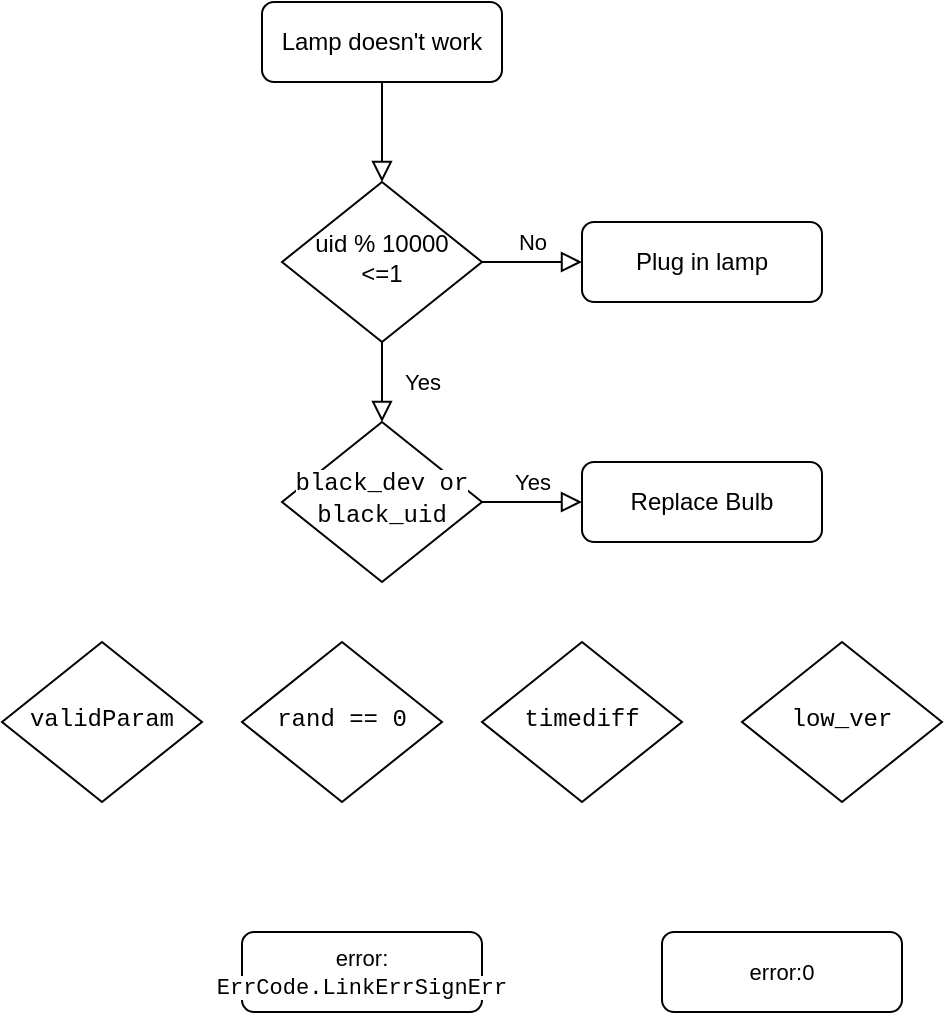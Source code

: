 <mxfile version="20.2.3" type="github">
  <diagram id="C5RBs43oDa-KdzZeNtuy" name="Page-1">
    <mxGraphModel dx="872" dy="511" grid="1" gridSize="10" guides="1" tooltips="1" connect="1" arrows="1" fold="1" page="1" pageScale="1" pageWidth="827" pageHeight="1169" math="0" shadow="0">
      <root>
        <mxCell id="WIyWlLk6GJQsqaUBKTNV-0" />
        <mxCell id="WIyWlLk6GJQsqaUBKTNV-1" parent="WIyWlLk6GJQsqaUBKTNV-0" />
        <mxCell id="WIyWlLk6GJQsqaUBKTNV-2" value="" style="rounded=0;html=1;jettySize=auto;orthogonalLoop=1;fontSize=11;endArrow=block;endFill=0;endSize=8;strokeWidth=1;shadow=0;labelBackgroundColor=none;edgeStyle=orthogonalEdgeStyle;" parent="WIyWlLk6GJQsqaUBKTNV-1" source="WIyWlLk6GJQsqaUBKTNV-3" target="WIyWlLk6GJQsqaUBKTNV-6" edge="1">
          <mxGeometry relative="1" as="geometry" />
        </mxCell>
        <mxCell id="WIyWlLk6GJQsqaUBKTNV-3" value="Lamp doesn&#39;t work" style="rounded=1;whiteSpace=wrap;html=1;fontSize=12;glass=0;strokeWidth=1;shadow=0;" parent="WIyWlLk6GJQsqaUBKTNV-1" vertex="1">
          <mxGeometry x="160" y="80" width="120" height="40" as="geometry" />
        </mxCell>
        <mxCell id="WIyWlLk6GJQsqaUBKTNV-4" value="Yes" style="rounded=0;html=1;jettySize=auto;orthogonalLoop=1;fontSize=11;endArrow=block;endFill=0;endSize=8;strokeWidth=1;shadow=0;labelBackgroundColor=none;edgeStyle=orthogonalEdgeStyle;" parent="WIyWlLk6GJQsqaUBKTNV-1" source="WIyWlLk6GJQsqaUBKTNV-6" target="WIyWlLk6GJQsqaUBKTNV-10" edge="1">
          <mxGeometry y="20" relative="1" as="geometry">
            <mxPoint as="offset" />
          </mxGeometry>
        </mxCell>
        <mxCell id="WIyWlLk6GJQsqaUBKTNV-5" value="No" style="edgeStyle=orthogonalEdgeStyle;rounded=0;html=1;jettySize=auto;orthogonalLoop=1;fontSize=11;endArrow=block;endFill=0;endSize=8;strokeWidth=1;shadow=0;labelBackgroundColor=none;" parent="WIyWlLk6GJQsqaUBKTNV-1" source="WIyWlLk6GJQsqaUBKTNV-6" target="WIyWlLk6GJQsqaUBKTNV-7" edge="1">
          <mxGeometry y="10" relative="1" as="geometry">
            <mxPoint as="offset" />
          </mxGeometry>
        </mxCell>
        <mxCell id="WIyWlLk6GJQsqaUBKTNV-6" value="uid % 10000 &amp;lt;=1" style="rhombus;whiteSpace=wrap;html=1;shadow=0;fontFamily=Helvetica;fontSize=12;align=center;strokeWidth=1;spacing=6;spacingTop=-4;" parent="WIyWlLk6GJQsqaUBKTNV-1" vertex="1">
          <mxGeometry x="170" y="170" width="100" height="80" as="geometry" />
        </mxCell>
        <mxCell id="WIyWlLk6GJQsqaUBKTNV-7" value="Plug in lamp" style="rounded=1;whiteSpace=wrap;html=1;fontSize=12;glass=0;strokeWidth=1;shadow=0;" parent="WIyWlLk6GJQsqaUBKTNV-1" vertex="1">
          <mxGeometry x="320" y="190" width="120" height="40" as="geometry" />
        </mxCell>
        <mxCell id="WIyWlLk6GJQsqaUBKTNV-9" value="Yes" style="edgeStyle=orthogonalEdgeStyle;rounded=0;html=1;jettySize=auto;orthogonalLoop=1;fontSize=11;endArrow=block;endFill=0;endSize=8;strokeWidth=1;shadow=0;labelBackgroundColor=none;" parent="WIyWlLk6GJQsqaUBKTNV-1" source="WIyWlLk6GJQsqaUBKTNV-10" target="WIyWlLk6GJQsqaUBKTNV-12" edge="1">
          <mxGeometry y="10" relative="1" as="geometry">
            <mxPoint as="offset" />
          </mxGeometry>
        </mxCell>
        <mxCell id="WIyWlLk6GJQsqaUBKTNV-10" value="&lt;font style=&quot;font-size: 12px;&quot;&gt;&lt;span style=&quot;box-sizing: border-box; border: 0px; font-variant-numeric: inherit; font-variant-east-asian: inherit; font-stretch: inherit; line-height: inherit; font-family: Consolas, Menlo, Courier, monospace; margin: 0px; padding: 0px; vertical-align: initial; color: var(--hl-variable); text-align: start; background-color: rgb(255, 255, 255);&quot; class=&quot;hl-variable hl-other hl-lua visited&quot;&gt;black_dev&lt;/span&gt;&lt;span style=&quot;font-family: Consolas, Menlo, Courier, monospace; text-align: start; background-color: rgb(255, 255, 255);&quot;&gt; &lt;/span&gt;&lt;span style=&quot;box-sizing: border-box; border: 0px; font-variant-numeric: inherit; font-variant-east-asian: inherit; font-stretch: inherit; line-height: inherit; font-family: Consolas, Menlo, Courier, monospace; margin: 0px; padding: 0px; vertical-align: initial; color: var(--hl-operator); text-align: start; background-color: rgb(255, 255, 255);&quot; class=&quot;hl-keyword hl-operator hl-logical hl-lua visited&quot;&gt;or&lt;/span&gt;&lt;span style=&quot;font-family: Consolas, Menlo, Courier, monospace; text-align: start; background-color: rgb(255, 255, 255);&quot;&gt; &lt;/span&gt;&lt;span style=&quot;box-sizing: border-box; border: 0px; font-variant-numeric: inherit; font-variant-east-asian: inherit; font-stretch: inherit; line-height: inherit; font-family: Consolas, Menlo, Courier, monospace; margin: 0px; padding: 0px; vertical-align: initial; color: var(--hl-variable); text-align: start; background-color: rgb(255, 255, 255);&quot; class=&quot;hl-variable hl-other hl-lua visited&quot;&gt;black_uid&lt;/span&gt;&lt;/font&gt;" style="rhombus;whiteSpace=wrap;html=1;shadow=0;fontFamily=Helvetica;fontSize=12;align=center;strokeWidth=1;spacing=6;spacingTop=-4;" parent="WIyWlLk6GJQsqaUBKTNV-1" vertex="1">
          <mxGeometry x="170" y="290" width="100" height="80" as="geometry" />
        </mxCell>
        <mxCell id="WIyWlLk6GJQsqaUBKTNV-12" value="Replace Bulb" style="rounded=1;whiteSpace=wrap;html=1;fontSize=12;glass=0;strokeWidth=1;shadow=0;" parent="WIyWlLk6GJQsqaUBKTNV-1" vertex="1">
          <mxGeometry x="320" y="310" width="120" height="40" as="geometry" />
        </mxCell>
        <mxCell id="oVJ-4e0SeCJUB82IhcvL-0" value="&lt;div style=&quot;text-align: start;&quot;&gt;&lt;font face=&quot;Consolas, Menlo, Courier, monospace&quot;&gt;&lt;span style=&quot;background-color: rgb(255, 255, 255);&quot;&gt;validParam&lt;/span&gt;&lt;/font&gt;&lt;/div&gt;" style="rhombus;whiteSpace=wrap;html=1;shadow=0;fontFamily=Helvetica;fontSize=12;align=center;strokeWidth=1;spacing=6;spacingTop=-4;" vertex="1" parent="WIyWlLk6GJQsqaUBKTNV-1">
          <mxGeometry x="30" y="400" width="100" height="80" as="geometry" />
        </mxCell>
        <mxCell id="oVJ-4e0SeCJUB82IhcvL-1" value="&lt;div style=&quot;text-align: start;&quot;&gt;&lt;font face=&quot;Consolas, Menlo, Courier, monospace&quot;&gt;&lt;span style=&quot;background-color: rgb(255, 255, 255);&quot;&gt;rand == 0&lt;/span&gt;&lt;/font&gt;&lt;/div&gt;" style="rhombus;whiteSpace=wrap;html=1;shadow=0;fontFamily=Helvetica;fontSize=12;align=center;strokeWidth=1;spacing=6;spacingTop=-4;" vertex="1" parent="WIyWlLk6GJQsqaUBKTNV-1">
          <mxGeometry x="150" y="400" width="100" height="80" as="geometry" />
        </mxCell>
        <mxCell id="oVJ-4e0SeCJUB82IhcvL-2" value="&lt;div style=&quot;text-align: start;&quot;&gt;&lt;font face=&quot;Consolas, Menlo, Courier, monospace&quot;&gt;&lt;span style=&quot;background-color: rgb(255, 255, 255);&quot;&gt;timediff&lt;/span&gt;&lt;/font&gt;&lt;/div&gt;" style="rhombus;whiteSpace=wrap;html=1;shadow=0;fontFamily=Helvetica;fontSize=12;align=center;strokeWidth=1;spacing=6;spacingTop=-4;" vertex="1" parent="WIyWlLk6GJQsqaUBKTNV-1">
          <mxGeometry x="270" y="400" width="100" height="80" as="geometry" />
        </mxCell>
        <mxCell id="oVJ-4e0SeCJUB82IhcvL-3" value="&lt;div style=&quot;text-align: start;&quot;&gt;&lt;font face=&quot;Consolas, Menlo, Courier, monospace&quot;&gt;&lt;span style=&quot;background-color: rgb(255, 255, 255);&quot;&gt;low_ver&lt;/span&gt;&lt;/font&gt;&lt;/div&gt;" style="rhombus;whiteSpace=wrap;html=1;shadow=0;fontFamily=Helvetica;fontSize=12;align=center;strokeWidth=1;spacing=6;spacingTop=-4;" vertex="1" parent="WIyWlLk6GJQsqaUBKTNV-1">
          <mxGeometry x="400" y="400" width="100" height="80" as="geometry" />
        </mxCell>
        <mxCell id="oVJ-4e0SeCJUB82IhcvL-4" value="&lt;font style=&quot;font-size: 11px;&quot;&gt;error:&lt;br&gt;&lt;span style=&quot;box-sizing: border-box; border: 0px; font-variant-numeric: inherit; font-variant-east-asian: inherit; font-stretch: inherit; line-height: inherit; font-family: Consolas, Menlo, Courier, monospace; margin: 0px; padding: 0px; vertical-align: initial; color: var(--hl-variable); text-align: start; background-color: rgb(255, 255, 255); font-size: 11px;&quot; class=&quot;hl-variable hl-other hl-lua visited&quot;&gt;ErrCode&lt;/span&gt;&lt;span style=&quot;box-sizing: border-box; border: 0px; font-variant-numeric: inherit; font-variant-east-asian: inherit; font-stretch: inherit; line-height: inherit; font-family: Consolas, Menlo, Courier, monospace; margin: 0px; padding: 0px; vertical-align: initial; text-align: start; background-color: rgb(255, 255, 255); font-size: 11px;&quot; class=&quot;hl-punctuation hl-accessor hl-lua visited&quot;&gt;.&lt;/span&gt;&lt;span style=&quot;box-sizing: border-box; border: 0px; font-variant-numeric: inherit; font-variant-east-asian: inherit; font-stretch: inherit; line-height: inherit; font-family: Consolas, Menlo, Courier, monospace; margin: 0px; padding: 0px; vertical-align: initial; text-align: start; background-color: rgb(255, 255, 255); font-size: 11px;&quot; class=&quot;hl-meta hl-property hl-lua visited&quot;&gt;LinkErrSignErr&lt;/span&gt;&lt;/font&gt;" style="rounded=1;whiteSpace=wrap;html=1;fontSize=12;glass=0;strokeWidth=1;shadow=0;" vertex="1" parent="WIyWlLk6GJQsqaUBKTNV-1">
          <mxGeometry x="150" y="545" width="120" height="40" as="geometry" />
        </mxCell>
        <mxCell id="oVJ-4e0SeCJUB82IhcvL-5" value="&lt;span style=&quot;font-size: 11px;&quot;&gt;error:0&lt;/span&gt;" style="rounded=1;whiteSpace=wrap;html=1;fontSize=12;glass=0;strokeWidth=1;shadow=0;" vertex="1" parent="WIyWlLk6GJQsqaUBKTNV-1">
          <mxGeometry x="360" y="545" width="120" height="40" as="geometry" />
        </mxCell>
      </root>
    </mxGraphModel>
  </diagram>
</mxfile>

